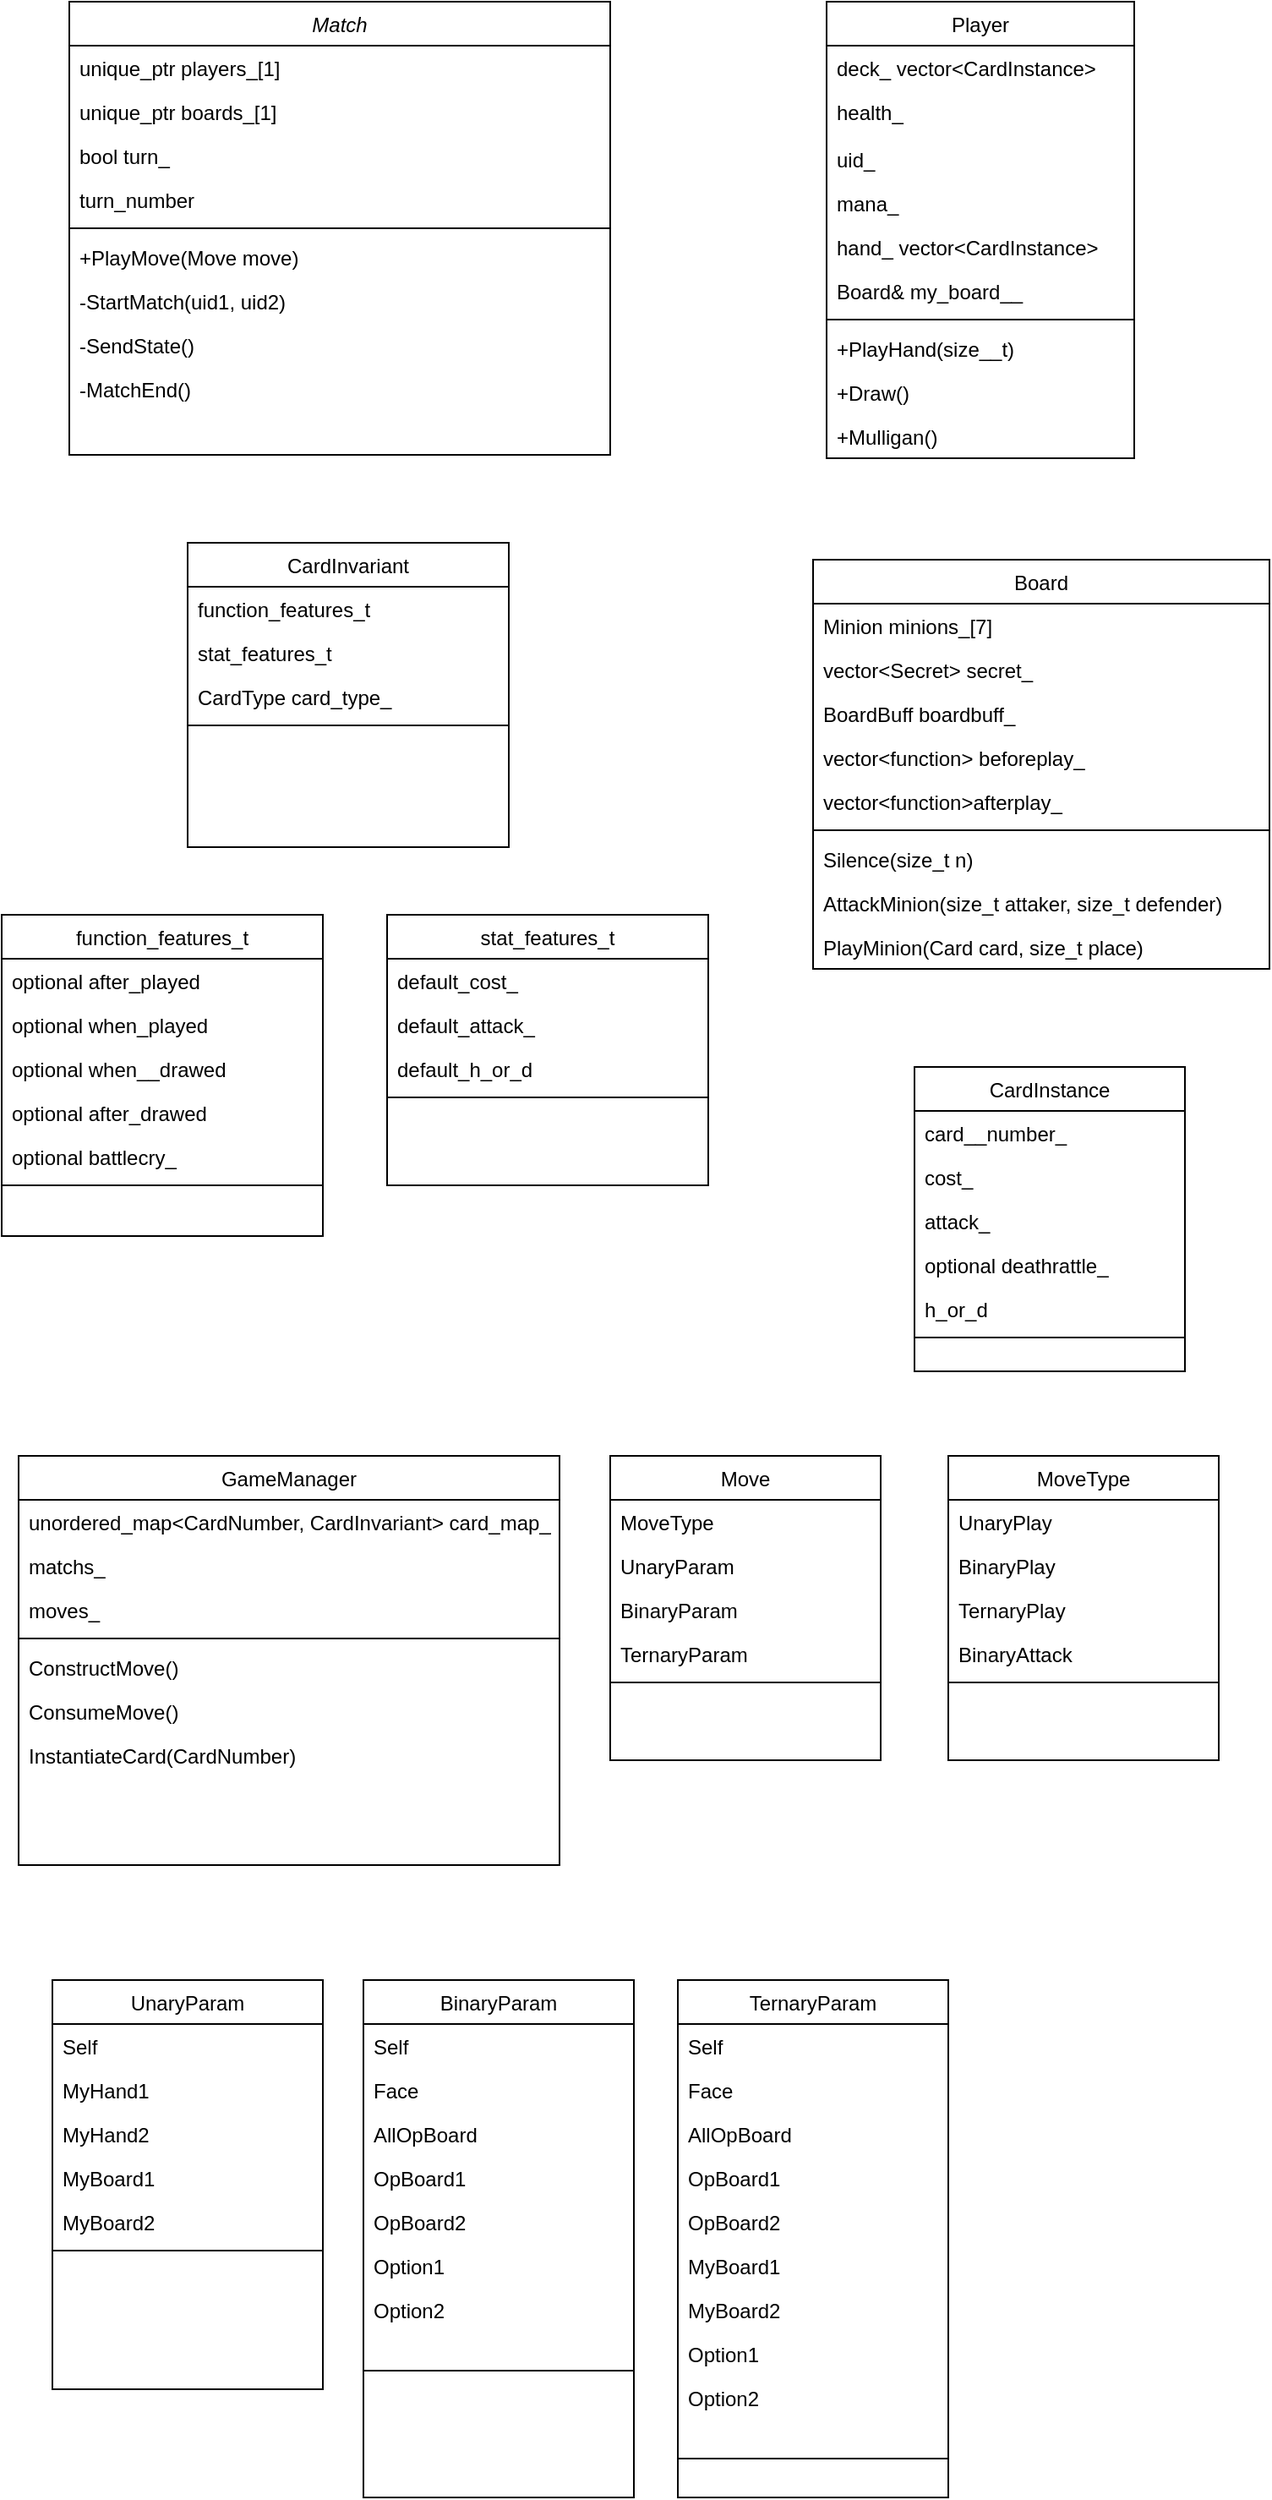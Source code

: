<mxfile version="22.0.4" type="device">
  <diagram id="C5RBs43oDa-KdzZeNtuy" name="Page-1">
    <mxGraphModel dx="1434" dy="790" grid="1" gridSize="10" guides="1" tooltips="1" connect="1" arrows="1" fold="1" page="1" pageScale="1" pageWidth="827" pageHeight="1169" math="0" shadow="0">
      <root>
        <mxCell id="WIyWlLk6GJQsqaUBKTNV-0" />
        <mxCell id="WIyWlLk6GJQsqaUBKTNV-1" parent="WIyWlLk6GJQsqaUBKTNV-0" />
        <mxCell id="zkfFHV4jXpPFQw0GAbJ--0" value="Match" style="swimlane;fontStyle=2;align=center;verticalAlign=top;childLayout=stackLayout;horizontal=1;startSize=26;horizontalStack=0;resizeParent=1;resizeLast=0;collapsible=1;marginBottom=0;rounded=0;shadow=0;strokeWidth=1;" parent="WIyWlLk6GJQsqaUBKTNV-1" vertex="1">
          <mxGeometry x="60" y="120" width="320" height="268" as="geometry">
            <mxRectangle x="230" y="140" width="160" height="26" as="alternateBounds" />
          </mxGeometry>
        </mxCell>
        <mxCell id="zkfFHV4jXpPFQw0GAbJ--1" value="unique_ptr players_[1]" style="text;align=left;verticalAlign=top;spacingLeft=4;spacingRight=4;overflow=hidden;rotatable=0;points=[[0,0.5],[1,0.5]];portConstraint=eastwest;" parent="zkfFHV4jXpPFQw0GAbJ--0" vertex="1">
          <mxGeometry y="26" width="320" height="26" as="geometry" />
        </mxCell>
        <mxCell id="zkfFHV4jXpPFQw0GAbJ--2" value="unique_ptr boards_[1]" style="text;align=left;verticalAlign=top;spacingLeft=4;spacingRight=4;overflow=hidden;rotatable=0;points=[[0,0.5],[1,0.5]];portConstraint=eastwest;rounded=0;shadow=0;html=0;" parent="zkfFHV4jXpPFQw0GAbJ--0" vertex="1">
          <mxGeometry y="52" width="320" height="26" as="geometry" />
        </mxCell>
        <mxCell id="4onNzcgdvRod2sI0kS9G-65" value="bool turn_" style="text;align=left;verticalAlign=top;spacingLeft=4;spacingRight=4;overflow=hidden;rotatable=0;points=[[0,0.5],[1,0.5]];portConstraint=eastwest;rounded=0;shadow=0;html=0;" parent="zkfFHV4jXpPFQw0GAbJ--0" vertex="1">
          <mxGeometry y="78" width="320" height="26" as="geometry" />
        </mxCell>
        <mxCell id="o0gOWJ1UmXhAV0lM2CIq-2" value="turn_number" style="text;align=left;verticalAlign=top;spacingLeft=4;spacingRight=4;overflow=hidden;rotatable=0;points=[[0,0.5],[1,0.5]];portConstraint=eastwest;rounded=0;shadow=0;html=0;" vertex="1" parent="zkfFHV4jXpPFQw0GAbJ--0">
          <mxGeometry y="104" width="320" height="26" as="geometry" />
        </mxCell>
        <mxCell id="zkfFHV4jXpPFQw0GAbJ--4" value="" style="line;html=1;strokeWidth=1;align=left;verticalAlign=middle;spacingTop=-1;spacingLeft=3;spacingRight=3;rotatable=0;labelPosition=right;points=[];portConstraint=eastwest;" parent="zkfFHV4jXpPFQw0GAbJ--0" vertex="1">
          <mxGeometry y="130" width="320" height="8" as="geometry" />
        </mxCell>
        <mxCell id="4onNzcgdvRod2sI0kS9G-56" value="+PlayMove(Move move)" style="text;align=left;verticalAlign=top;spacingLeft=4;spacingRight=4;overflow=hidden;rotatable=0;points=[[0,0.5],[1,0.5]];portConstraint=eastwest;rounded=0;shadow=0;html=0;" parent="zkfFHV4jXpPFQw0GAbJ--0" vertex="1">
          <mxGeometry y="138" width="320" height="26" as="geometry" />
        </mxCell>
        <mxCell id="4onNzcgdvRod2sI0kS9G-73" value="-StartMatch(uid1, uid2)" style="text;align=left;verticalAlign=top;spacingLeft=4;spacingRight=4;overflow=hidden;rotatable=0;points=[[0,0.5],[1,0.5]];portConstraint=eastwest;rounded=0;shadow=0;html=0;" parent="zkfFHV4jXpPFQw0GAbJ--0" vertex="1">
          <mxGeometry y="164" width="320" height="26" as="geometry" />
        </mxCell>
        <mxCell id="CZYYxDNHanhDtpnh2OUE-49" value="-SendState()" style="text;align=left;verticalAlign=top;spacingLeft=4;spacingRight=4;overflow=hidden;rotatable=0;points=[[0,0.5],[1,0.5]];portConstraint=eastwest;rounded=0;shadow=0;html=0;" parent="zkfFHV4jXpPFQw0GAbJ--0" vertex="1">
          <mxGeometry y="190" width="320" height="26" as="geometry" />
        </mxCell>
        <mxCell id="4onNzcgdvRod2sI0kS9G-74" value="-MatchEnd()" style="text;align=left;verticalAlign=top;spacingLeft=4;spacingRight=4;overflow=hidden;rotatable=0;points=[[0,0.5],[1,0.5]];portConstraint=eastwest;rounded=0;shadow=0;html=0;" parent="zkfFHV4jXpPFQw0GAbJ--0" vertex="1">
          <mxGeometry y="216" width="320" height="26" as="geometry" />
        </mxCell>
        <mxCell id="zkfFHV4jXpPFQw0GAbJ--17" value="Player" style="swimlane;fontStyle=0;align=center;verticalAlign=top;childLayout=stackLayout;horizontal=1;startSize=26;horizontalStack=0;resizeParent=1;resizeLast=0;collapsible=1;marginBottom=0;rounded=0;shadow=0;strokeWidth=1;" parent="WIyWlLk6GJQsqaUBKTNV-1" vertex="1">
          <mxGeometry x="508" y="120" width="182" height="270" as="geometry">
            <mxRectangle x="550" y="140" width="160" height="26" as="alternateBounds" />
          </mxGeometry>
        </mxCell>
        <mxCell id="zkfFHV4jXpPFQw0GAbJ--18" value="deck_ vector&lt;CardInstance&gt;" style="text;align=left;verticalAlign=top;spacingLeft=4;spacingRight=4;overflow=hidden;rotatable=0;points=[[0,0.5],[1,0.5]];portConstraint=eastwest;" parent="zkfFHV4jXpPFQw0GAbJ--17" vertex="1">
          <mxGeometry y="26" width="182" height="26" as="geometry" />
        </mxCell>
        <mxCell id="zkfFHV4jXpPFQw0GAbJ--19" value="health_" style="text;align=left;verticalAlign=top;spacingLeft=4;spacingRight=4;overflow=hidden;rotatable=0;points=[[0,0.5],[1,0.5]];portConstraint=eastwest;rounded=0;shadow=0;html=0;" parent="zkfFHV4jXpPFQw0GAbJ--17" vertex="1">
          <mxGeometry y="52" width="182" height="28" as="geometry" />
        </mxCell>
        <mxCell id="zkfFHV4jXpPFQw0GAbJ--20" value="uid_" style="text;align=left;verticalAlign=top;spacingLeft=4;spacingRight=4;overflow=hidden;rotatable=0;points=[[0,0.5],[1,0.5]];portConstraint=eastwest;rounded=0;shadow=0;html=0;" parent="zkfFHV4jXpPFQw0GAbJ--17" vertex="1">
          <mxGeometry y="80" width="182" height="26" as="geometry" />
        </mxCell>
        <mxCell id="o0gOWJ1UmXhAV0lM2CIq-1" value="mana_" style="text;align=left;verticalAlign=top;spacingLeft=4;spacingRight=4;overflow=hidden;rotatable=0;points=[[0,0.5],[1,0.5]];portConstraint=eastwest;rounded=0;shadow=0;html=0;" vertex="1" parent="zkfFHV4jXpPFQw0GAbJ--17">
          <mxGeometry y="106" width="182" height="26" as="geometry" />
        </mxCell>
        <mxCell id="zkfFHV4jXpPFQw0GAbJ--21" value="hand_ vector&lt;CardInstance&gt;" style="text;align=left;verticalAlign=top;spacingLeft=4;spacingRight=4;overflow=hidden;rotatable=0;points=[[0,0.5],[1,0.5]];portConstraint=eastwest;rounded=0;shadow=0;html=0;" parent="zkfFHV4jXpPFQw0GAbJ--17" vertex="1">
          <mxGeometry y="132" width="182" height="26" as="geometry" />
        </mxCell>
        <mxCell id="G5vkVmhWbXcAV82-g3rU-1" value="Board&amp; my_board__" style="text;align=left;verticalAlign=top;spacingLeft=4;spacingRight=4;overflow=hidden;rotatable=0;points=[[0,0.5],[1,0.5]];portConstraint=eastwest;rounded=0;shadow=0;html=0;" parent="zkfFHV4jXpPFQw0GAbJ--17" vertex="1">
          <mxGeometry y="158" width="182" height="26" as="geometry" />
        </mxCell>
        <mxCell id="zkfFHV4jXpPFQw0GAbJ--23" value="" style="line;html=1;strokeWidth=1;align=left;verticalAlign=middle;spacingTop=-1;spacingLeft=3;spacingRight=3;rotatable=0;labelPosition=right;points=[];portConstraint=eastwest;" parent="zkfFHV4jXpPFQw0GAbJ--17" vertex="1">
          <mxGeometry y="184" width="182" height="8" as="geometry" />
        </mxCell>
        <mxCell id="4onNzcgdvRod2sI0kS9G-58" value="+PlayHand(size__t)" style="text;align=left;verticalAlign=top;spacingLeft=4;spacingRight=4;overflow=hidden;rotatable=0;points=[[0,0.5],[1,0.5]];portConstraint=eastwest;rounded=0;shadow=0;html=0;" parent="zkfFHV4jXpPFQw0GAbJ--17" vertex="1">
          <mxGeometry y="192" width="182" height="26" as="geometry" />
        </mxCell>
        <mxCell id="G5vkVmhWbXcAV82-g3rU-0" value="+Draw()" style="text;align=left;verticalAlign=top;spacingLeft=4;spacingRight=4;overflow=hidden;rotatable=0;points=[[0,0.5],[1,0.5]];portConstraint=eastwest;rounded=0;shadow=0;html=0;" parent="zkfFHV4jXpPFQw0GAbJ--17" vertex="1">
          <mxGeometry y="218" width="182" height="26" as="geometry" />
        </mxCell>
        <mxCell id="o0gOWJ1UmXhAV0lM2CIq-0" value="+Mulligan()" style="text;align=left;verticalAlign=top;spacingLeft=4;spacingRight=4;overflow=hidden;rotatable=0;points=[[0,0.5],[1,0.5]];portConstraint=eastwest;rounded=0;shadow=0;html=0;" vertex="1" parent="zkfFHV4jXpPFQw0GAbJ--17">
          <mxGeometry y="244" width="182" height="26" as="geometry" />
        </mxCell>
        <mxCell id="4onNzcgdvRod2sI0kS9G-0" value="CardInvariant" style="swimlane;fontStyle=0;align=center;verticalAlign=top;childLayout=stackLayout;horizontal=1;startSize=26;horizontalStack=0;resizeParent=1;resizeLast=0;collapsible=1;marginBottom=0;rounded=0;shadow=0;strokeWidth=1;" parent="WIyWlLk6GJQsqaUBKTNV-1" vertex="1">
          <mxGeometry x="130" y="440" width="190" height="180" as="geometry">
            <mxRectangle x="230" y="140" width="160" height="26" as="alternateBounds" />
          </mxGeometry>
        </mxCell>
        <mxCell id="G5vkVmhWbXcAV82-g3rU-6" value="function_features_t" style="text;align=left;verticalAlign=top;spacingLeft=4;spacingRight=4;overflow=hidden;rotatable=0;points=[[0,0.5],[1,0.5]];portConstraint=eastwest;" parent="4onNzcgdvRod2sI0kS9G-0" vertex="1">
          <mxGeometry y="26" width="190" height="26" as="geometry" />
        </mxCell>
        <mxCell id="G5vkVmhWbXcAV82-g3rU-12" value="stat_features_t" style="text;align=left;verticalAlign=top;spacingLeft=4;spacingRight=4;overflow=hidden;rotatable=0;points=[[0,0.5],[1,0.5]];portConstraint=eastwest;" parent="4onNzcgdvRod2sI0kS9G-0" vertex="1">
          <mxGeometry y="52" width="190" height="26" as="geometry" />
        </mxCell>
        <mxCell id="G5vkVmhWbXcAV82-g3rU-18" value="CardType card_type_" style="text;align=left;verticalAlign=top;spacingLeft=4;spacingRight=4;overflow=hidden;rotatable=0;points=[[0,0.5],[1,0.5]];portConstraint=eastwest;" parent="4onNzcgdvRod2sI0kS9G-0" vertex="1">
          <mxGeometry y="78" width="190" height="26" as="geometry" />
        </mxCell>
        <mxCell id="4onNzcgdvRod2sI0kS9G-4" value="" style="line;html=1;strokeWidth=1;align=left;verticalAlign=middle;spacingTop=-1;spacingLeft=3;spacingRight=3;rotatable=0;labelPosition=right;points=[];portConstraint=eastwest;" parent="4onNzcgdvRod2sI0kS9G-0" vertex="1">
          <mxGeometry y="104" width="190" height="8" as="geometry" />
        </mxCell>
        <mxCell id="4onNzcgdvRod2sI0kS9G-6" value="CardInstance" style="swimlane;fontStyle=0;align=center;verticalAlign=top;childLayout=stackLayout;horizontal=1;startSize=26;horizontalStack=0;resizeParent=1;resizeLast=0;collapsible=1;marginBottom=0;rounded=0;shadow=0;strokeWidth=1;" parent="WIyWlLk6GJQsqaUBKTNV-1" vertex="1">
          <mxGeometry x="560" y="750" width="160" height="180" as="geometry">
            <mxRectangle x="130" y="380" width="160" height="26" as="alternateBounds" />
          </mxGeometry>
        </mxCell>
        <mxCell id="4onNzcgdvRod2sI0kS9G-7" value="card__number_" style="text;align=left;verticalAlign=top;spacingLeft=4;spacingRight=4;overflow=hidden;rotatable=0;points=[[0,0.5],[1,0.5]];portConstraint=eastwest;" parent="4onNzcgdvRod2sI0kS9G-6" vertex="1">
          <mxGeometry y="26" width="160" height="26" as="geometry" />
        </mxCell>
        <mxCell id="o0gOWJ1UmXhAV0lM2CIq-27" value="cost_" style="text;align=left;verticalAlign=top;spacingLeft=4;spacingRight=4;overflow=hidden;rotatable=0;points=[[0,0.5],[1,0.5]];portConstraint=eastwest;" vertex="1" parent="4onNzcgdvRod2sI0kS9G-6">
          <mxGeometry y="52" width="160" height="26" as="geometry" />
        </mxCell>
        <mxCell id="G5vkVmhWbXcAV82-g3rU-22" value="attack_" style="text;align=left;verticalAlign=top;spacingLeft=4;spacingRight=4;overflow=hidden;rotatable=0;points=[[0,0.5],[1,0.5]];portConstraint=eastwest;" parent="4onNzcgdvRod2sI0kS9G-6" vertex="1">
          <mxGeometry y="78" width="160" height="26" as="geometry" />
        </mxCell>
        <mxCell id="G5vkVmhWbXcAV82-g3rU-21" value="optional deathrattle_" style="text;align=left;verticalAlign=top;spacingLeft=4;spacingRight=4;overflow=hidden;rotatable=0;points=[[0,0.5],[1,0.5]];portConstraint=eastwest;" parent="4onNzcgdvRod2sI0kS9G-6" vertex="1">
          <mxGeometry y="104" width="160" height="26" as="geometry" />
        </mxCell>
        <mxCell id="G5vkVmhWbXcAV82-g3rU-23" value="h_or_d" style="text;align=left;verticalAlign=top;spacingLeft=4;spacingRight=4;overflow=hidden;rotatable=0;points=[[0,0.5],[1,0.5]];portConstraint=eastwest;" parent="4onNzcgdvRod2sI0kS9G-6" vertex="1">
          <mxGeometry y="130" width="160" height="26" as="geometry" />
        </mxCell>
        <mxCell id="4onNzcgdvRod2sI0kS9G-9" value="" style="line;html=1;strokeWidth=1;align=left;verticalAlign=middle;spacingTop=-1;spacingLeft=3;spacingRight=3;rotatable=0;labelPosition=right;points=[];portConstraint=eastwest;" parent="4onNzcgdvRod2sI0kS9G-6" vertex="1">
          <mxGeometry y="156" width="160" height="8" as="geometry" />
        </mxCell>
        <mxCell id="4onNzcgdvRod2sI0kS9G-60" value="Board" style="swimlane;fontStyle=0;align=center;verticalAlign=top;childLayout=stackLayout;horizontal=1;startSize=26;horizontalStack=0;resizeParent=1;resizeLast=0;collapsible=1;marginBottom=0;rounded=0;shadow=0;strokeWidth=1;" parent="WIyWlLk6GJQsqaUBKTNV-1" vertex="1">
          <mxGeometry x="500" y="450" width="270" height="242" as="geometry">
            <mxRectangle x="340" y="380" width="170" height="26" as="alternateBounds" />
          </mxGeometry>
        </mxCell>
        <mxCell id="4onNzcgdvRod2sI0kS9G-62" value="Minion minions_[7]" style="text;align=left;verticalAlign=top;spacingLeft=4;spacingRight=4;overflow=hidden;rotatable=0;points=[[0,0.5],[1,0.5]];portConstraint=eastwest;" parent="4onNzcgdvRod2sI0kS9G-60" vertex="1">
          <mxGeometry y="26" width="270" height="26" as="geometry" />
        </mxCell>
        <mxCell id="4onNzcgdvRod2sI0kS9G-66" value="vector&lt;Secret&gt; secret_" style="text;align=left;verticalAlign=top;spacingLeft=4;spacingRight=4;overflow=hidden;rotatable=0;points=[[0,0.5],[1,0.5]];portConstraint=eastwest;" parent="4onNzcgdvRod2sI0kS9G-60" vertex="1">
          <mxGeometry y="52" width="270" height="26" as="geometry" />
        </mxCell>
        <mxCell id="4onNzcgdvRod2sI0kS9G-67" value="BoardBuff boardbuff_" style="text;align=left;verticalAlign=top;spacingLeft=4;spacingRight=4;overflow=hidden;rotatable=0;points=[[0,0.5],[1,0.5]];portConstraint=eastwest;" parent="4onNzcgdvRod2sI0kS9G-60" vertex="1">
          <mxGeometry y="78" width="270" height="26" as="geometry" />
        </mxCell>
        <mxCell id="4onNzcgdvRod2sI0kS9G-68" value="vector&lt;function&gt; beforeplay_" style="text;align=left;verticalAlign=top;spacingLeft=4;spacingRight=4;overflow=hidden;rotatable=0;points=[[0,0.5],[1,0.5]];portConstraint=eastwest;" parent="4onNzcgdvRod2sI0kS9G-60" vertex="1">
          <mxGeometry y="104" width="270" height="26" as="geometry" />
        </mxCell>
        <mxCell id="4onNzcgdvRod2sI0kS9G-69" value="vector&lt;function&gt;afterplay_" style="text;align=left;verticalAlign=top;spacingLeft=4;spacingRight=4;overflow=hidden;rotatable=0;points=[[0,0.5],[1,0.5]];portConstraint=eastwest;" parent="4onNzcgdvRod2sI0kS9G-60" vertex="1">
          <mxGeometry y="130" width="270" height="26" as="geometry" />
        </mxCell>
        <mxCell id="4onNzcgdvRod2sI0kS9G-61" value="" style="line;html=1;strokeWidth=1;align=left;verticalAlign=middle;spacingTop=-1;spacingLeft=3;spacingRight=3;rotatable=0;labelPosition=right;points=[];portConstraint=eastwest;" parent="4onNzcgdvRod2sI0kS9G-60" vertex="1">
          <mxGeometry y="156" width="270" height="8" as="geometry" />
        </mxCell>
        <mxCell id="4onNzcgdvRod2sI0kS9G-63" value="Silence(size_t n)" style="text;align=left;verticalAlign=top;spacingLeft=4;spacingRight=4;overflow=hidden;rotatable=0;points=[[0,0.5],[1,0.5]];portConstraint=eastwest;" parent="4onNzcgdvRod2sI0kS9G-60" vertex="1">
          <mxGeometry y="164" width="270" height="26" as="geometry" />
        </mxCell>
        <mxCell id="4onNzcgdvRod2sI0kS9G-64" value="AttackMinion(size_t attaker, size_t defender)" style="text;align=left;verticalAlign=top;spacingLeft=4;spacingRight=4;overflow=hidden;rotatable=0;points=[[0,0.5],[1,0.5]];portConstraint=eastwest;" parent="4onNzcgdvRod2sI0kS9G-60" vertex="1">
          <mxGeometry y="190" width="270" height="26" as="geometry" />
        </mxCell>
        <mxCell id="4onNzcgdvRod2sI0kS9G-76" value="PlayMinion(Card card, size_t place)" style="text;align=left;verticalAlign=top;spacingLeft=4;spacingRight=4;overflow=hidden;rotatable=0;points=[[0,0.5],[1,0.5]];portConstraint=eastwest;" parent="4onNzcgdvRod2sI0kS9G-60" vertex="1">
          <mxGeometry y="216" width="270" height="26" as="geometry" />
        </mxCell>
        <mxCell id="G5vkVmhWbXcAV82-g3rU-24" value="GameManager" style="swimlane;fontStyle=0;align=center;verticalAlign=top;childLayout=stackLayout;horizontal=1;startSize=26;horizontalStack=0;resizeParent=1;resizeLast=0;collapsible=1;marginBottom=0;rounded=0;shadow=0;strokeWidth=1;" parent="WIyWlLk6GJQsqaUBKTNV-1" vertex="1">
          <mxGeometry x="30" y="980" width="320" height="242" as="geometry">
            <mxRectangle x="340" y="380" width="170" height="26" as="alternateBounds" />
          </mxGeometry>
        </mxCell>
        <mxCell id="G5vkVmhWbXcAV82-g3rU-25" value="unordered_map&lt;CardNumber, CardInvariant&gt; card_map__" style="text;align=left;verticalAlign=top;spacingLeft=4;spacingRight=4;overflow=hidden;rotatable=0;points=[[0,0.5],[1,0.5]];portConstraint=eastwest;" parent="G5vkVmhWbXcAV82-g3rU-24" vertex="1">
          <mxGeometry y="26" width="320" height="26" as="geometry" />
        </mxCell>
        <mxCell id="G5vkVmhWbXcAV82-g3rU-26" value="matchs_" style="text;align=left;verticalAlign=top;spacingLeft=4;spacingRight=4;overflow=hidden;rotatable=0;points=[[0,0.5],[1,0.5]];portConstraint=eastwest;" parent="G5vkVmhWbXcAV82-g3rU-24" vertex="1">
          <mxGeometry y="52" width="320" height="26" as="geometry" />
        </mxCell>
        <mxCell id="G5vkVmhWbXcAV82-g3rU-34" value="moves_" style="text;align=left;verticalAlign=top;spacingLeft=4;spacingRight=4;overflow=hidden;rotatable=0;points=[[0,0.5],[1,0.5]];portConstraint=eastwest;" parent="G5vkVmhWbXcAV82-g3rU-24" vertex="1">
          <mxGeometry y="78" width="320" height="26" as="geometry" />
        </mxCell>
        <mxCell id="G5vkVmhWbXcAV82-g3rU-30" value="" style="line;html=1;strokeWidth=1;align=left;verticalAlign=middle;spacingTop=-1;spacingLeft=3;spacingRight=3;rotatable=0;labelPosition=right;points=[];portConstraint=eastwest;" parent="G5vkVmhWbXcAV82-g3rU-24" vertex="1">
          <mxGeometry y="104" width="320" height="8" as="geometry" />
        </mxCell>
        <mxCell id="G5vkVmhWbXcAV82-g3rU-31" value="ConstructMove()" style="text;align=left;verticalAlign=top;spacingLeft=4;spacingRight=4;overflow=hidden;rotatable=0;points=[[0,0.5],[1,0.5]];portConstraint=eastwest;" parent="G5vkVmhWbXcAV82-g3rU-24" vertex="1">
          <mxGeometry y="112" width="320" height="26" as="geometry" />
        </mxCell>
        <mxCell id="G5vkVmhWbXcAV82-g3rU-32" value="ConsumeMove()" style="text;align=left;verticalAlign=top;spacingLeft=4;spacingRight=4;overflow=hidden;rotatable=0;points=[[0,0.5],[1,0.5]];portConstraint=eastwest;" parent="G5vkVmhWbXcAV82-g3rU-24" vertex="1">
          <mxGeometry y="138" width="320" height="26" as="geometry" />
        </mxCell>
        <mxCell id="CZYYxDNHanhDtpnh2OUE-0" value="InstantiateCard(CardNumber)" style="text;align=left;verticalAlign=top;spacingLeft=4;spacingRight=4;overflow=hidden;rotatable=0;points=[[0,0.5],[1,0.5]];portConstraint=eastwest;" parent="G5vkVmhWbXcAV82-g3rU-24" vertex="1">
          <mxGeometry y="164" width="320" height="26" as="geometry" />
        </mxCell>
        <mxCell id="CZYYxDNHanhDtpnh2OUE-1" value="Move" style="swimlane;fontStyle=0;align=center;verticalAlign=top;childLayout=stackLayout;horizontal=1;startSize=26;horizontalStack=0;resizeParent=1;resizeLast=0;collapsible=1;marginBottom=0;rounded=0;shadow=0;strokeWidth=1;" parent="WIyWlLk6GJQsqaUBKTNV-1" vertex="1">
          <mxGeometry x="380" y="980" width="160" height="180" as="geometry">
            <mxRectangle x="130" y="380" width="160" height="26" as="alternateBounds" />
          </mxGeometry>
        </mxCell>
        <mxCell id="CZYYxDNHanhDtpnh2OUE-3" value="MoveType" style="text;align=left;verticalAlign=top;spacingLeft=4;spacingRight=4;overflow=hidden;rotatable=0;points=[[0,0.5],[1,0.5]];portConstraint=eastwest;" parent="CZYYxDNHanhDtpnh2OUE-1" vertex="1">
          <mxGeometry y="26" width="160" height="26" as="geometry" />
        </mxCell>
        <mxCell id="CZYYxDNHanhDtpnh2OUE-2" value="UnaryParam" style="text;align=left;verticalAlign=top;spacingLeft=4;spacingRight=4;overflow=hidden;rotatable=0;points=[[0,0.5],[1,0.5]];portConstraint=eastwest;" parent="CZYYxDNHanhDtpnh2OUE-1" vertex="1">
          <mxGeometry y="52" width="160" height="26" as="geometry" />
        </mxCell>
        <mxCell id="CZYYxDNHanhDtpnh2OUE-23" value="BinaryParam" style="text;align=left;verticalAlign=top;spacingLeft=4;spacingRight=4;overflow=hidden;rotatable=0;points=[[0,0.5],[1,0.5]];portConstraint=eastwest;" parent="CZYYxDNHanhDtpnh2OUE-1" vertex="1">
          <mxGeometry y="78" width="160" height="26" as="geometry" />
        </mxCell>
        <mxCell id="CZYYxDNHanhDtpnh2OUE-24" value="TernaryParam" style="text;align=left;verticalAlign=top;spacingLeft=4;spacingRight=4;overflow=hidden;rotatable=0;points=[[0,0.5],[1,0.5]];portConstraint=eastwest;" parent="CZYYxDNHanhDtpnh2OUE-1" vertex="1">
          <mxGeometry y="104" width="160" height="26" as="geometry" />
        </mxCell>
        <mxCell id="CZYYxDNHanhDtpnh2OUE-6" value="" style="line;html=1;strokeWidth=1;align=left;verticalAlign=middle;spacingTop=-1;spacingLeft=3;spacingRight=3;rotatable=0;labelPosition=right;points=[];portConstraint=eastwest;" parent="CZYYxDNHanhDtpnh2OUE-1" vertex="1">
          <mxGeometry y="130" width="160" height="8" as="geometry" />
        </mxCell>
        <mxCell id="CZYYxDNHanhDtpnh2OUE-7" value="UnaryParam" style="swimlane;fontStyle=0;align=center;verticalAlign=top;childLayout=stackLayout;horizontal=1;startSize=26;horizontalStack=0;resizeParent=1;resizeLast=0;collapsible=1;marginBottom=0;rounded=0;shadow=0;strokeWidth=1;" parent="WIyWlLk6GJQsqaUBKTNV-1" vertex="1">
          <mxGeometry x="50" y="1290" width="160" height="242" as="geometry">
            <mxRectangle x="130" y="380" width="160" height="26" as="alternateBounds" />
          </mxGeometry>
        </mxCell>
        <mxCell id="CZYYxDNHanhDtpnh2OUE-9" value="Self" style="text;align=left;verticalAlign=top;spacingLeft=4;spacingRight=4;overflow=hidden;rotatable=0;points=[[0,0.5],[1,0.5]];portConstraint=eastwest;" parent="CZYYxDNHanhDtpnh2OUE-7" vertex="1">
          <mxGeometry y="26" width="160" height="26" as="geometry" />
        </mxCell>
        <mxCell id="CZYYxDNHanhDtpnh2OUE-10" value="MyHand1" style="text;align=left;verticalAlign=top;spacingLeft=4;spacingRight=4;overflow=hidden;rotatable=0;points=[[0,0.5],[1,0.5]];portConstraint=eastwest;" parent="CZYYxDNHanhDtpnh2OUE-7" vertex="1">
          <mxGeometry y="52" width="160" height="26" as="geometry" />
        </mxCell>
        <mxCell id="CZYYxDNHanhDtpnh2OUE-26" value="MyHand2" style="text;align=left;verticalAlign=top;spacingLeft=4;spacingRight=4;overflow=hidden;rotatable=0;points=[[0,0.5],[1,0.5]];portConstraint=eastwest;" parent="CZYYxDNHanhDtpnh2OUE-7" vertex="1">
          <mxGeometry y="78" width="160" height="26" as="geometry" />
        </mxCell>
        <mxCell id="CZYYxDNHanhDtpnh2OUE-25" value="MyBoard1" style="text;align=left;verticalAlign=top;spacingLeft=4;spacingRight=4;overflow=hidden;rotatable=0;points=[[0,0.5],[1,0.5]];portConstraint=eastwest;" parent="CZYYxDNHanhDtpnh2OUE-7" vertex="1">
          <mxGeometry y="104" width="160" height="26" as="geometry" />
        </mxCell>
        <mxCell id="CZYYxDNHanhDtpnh2OUE-11" value="MyBoard2" style="text;align=left;verticalAlign=top;spacingLeft=4;spacingRight=4;overflow=hidden;rotatable=0;points=[[0,0.5],[1,0.5]];portConstraint=eastwest;" parent="CZYYxDNHanhDtpnh2OUE-7" vertex="1">
          <mxGeometry y="130" width="160" height="26" as="geometry" />
        </mxCell>
        <mxCell id="CZYYxDNHanhDtpnh2OUE-12" value="" style="line;html=1;strokeWidth=1;align=left;verticalAlign=middle;spacingTop=-1;spacingLeft=3;spacingRight=3;rotatable=0;labelPosition=right;points=[];portConstraint=eastwest;" parent="CZYYxDNHanhDtpnh2OUE-7" vertex="1">
          <mxGeometry y="156" width="160" height="8" as="geometry" />
        </mxCell>
        <mxCell id="CZYYxDNHanhDtpnh2OUE-13" value="MoveType" style="swimlane;fontStyle=0;align=center;verticalAlign=top;childLayout=stackLayout;horizontal=1;startSize=26;horizontalStack=0;resizeParent=1;resizeLast=0;collapsible=1;marginBottom=0;rounded=0;shadow=0;strokeWidth=1;" parent="WIyWlLk6GJQsqaUBKTNV-1" vertex="1">
          <mxGeometry x="580" y="980" width="160" height="180" as="geometry">
            <mxRectangle x="130" y="380" width="160" height="26" as="alternateBounds" />
          </mxGeometry>
        </mxCell>
        <mxCell id="CZYYxDNHanhDtpnh2OUE-14" value="UnaryPlay" style="text;align=left;verticalAlign=top;spacingLeft=4;spacingRight=4;overflow=hidden;rotatable=0;points=[[0,0.5],[1,0.5]];portConstraint=eastwest;" parent="CZYYxDNHanhDtpnh2OUE-13" vertex="1">
          <mxGeometry y="26" width="160" height="26" as="geometry" />
        </mxCell>
        <mxCell id="CZYYxDNHanhDtpnh2OUE-15" value="BinaryPlay" style="text;align=left;verticalAlign=top;spacingLeft=4;spacingRight=4;overflow=hidden;rotatable=0;points=[[0,0.5],[1,0.5]];portConstraint=eastwest;" parent="CZYYxDNHanhDtpnh2OUE-13" vertex="1">
          <mxGeometry y="52" width="160" height="26" as="geometry" />
        </mxCell>
        <mxCell id="CZYYxDNHanhDtpnh2OUE-18" value="TernaryPlay" style="text;align=left;verticalAlign=top;spacingLeft=4;spacingRight=4;overflow=hidden;rotatable=0;points=[[0,0.5],[1,0.5]];portConstraint=eastwest;" parent="CZYYxDNHanhDtpnh2OUE-13" vertex="1">
          <mxGeometry y="78" width="160" height="26" as="geometry" />
        </mxCell>
        <mxCell id="CZYYxDNHanhDtpnh2OUE-17" value="BinaryAttack" style="text;align=left;verticalAlign=top;spacingLeft=4;spacingRight=4;overflow=hidden;rotatable=0;points=[[0,0.5],[1,0.5]];portConstraint=eastwest;" parent="CZYYxDNHanhDtpnh2OUE-13" vertex="1">
          <mxGeometry y="104" width="160" height="26" as="geometry" />
        </mxCell>
        <mxCell id="CZYYxDNHanhDtpnh2OUE-16" value="" style="line;html=1;strokeWidth=1;align=left;verticalAlign=middle;spacingTop=-1;spacingLeft=3;spacingRight=3;rotatable=0;labelPosition=right;points=[];portConstraint=eastwest;" parent="CZYYxDNHanhDtpnh2OUE-13" vertex="1">
          <mxGeometry y="130" width="160" height="8" as="geometry" />
        </mxCell>
        <mxCell id="CZYYxDNHanhDtpnh2OUE-28" value="BinaryParam" style="swimlane;fontStyle=0;align=center;verticalAlign=top;childLayout=stackLayout;horizontal=1;startSize=26;horizontalStack=0;resizeParent=1;resizeLast=0;collapsible=1;marginBottom=0;rounded=0;shadow=0;strokeWidth=1;" parent="WIyWlLk6GJQsqaUBKTNV-1" vertex="1">
          <mxGeometry x="234" y="1290" width="160" height="306" as="geometry">
            <mxRectangle x="130" y="380" width="160" height="26" as="alternateBounds" />
          </mxGeometry>
        </mxCell>
        <mxCell id="CZYYxDNHanhDtpnh2OUE-29" value="Self" style="text;align=left;verticalAlign=top;spacingLeft=4;spacingRight=4;overflow=hidden;rotatable=0;points=[[0,0.5],[1,0.5]];portConstraint=eastwest;" parent="CZYYxDNHanhDtpnh2OUE-28" vertex="1">
          <mxGeometry y="26" width="160" height="26" as="geometry" />
        </mxCell>
        <mxCell id="CZYYxDNHanhDtpnh2OUE-30" value="Face" style="text;align=left;verticalAlign=top;spacingLeft=4;spacingRight=4;overflow=hidden;rotatable=0;points=[[0,0.5],[1,0.5]];portConstraint=eastwest;" parent="CZYYxDNHanhDtpnh2OUE-28" vertex="1">
          <mxGeometry y="52" width="160" height="26" as="geometry" />
        </mxCell>
        <mxCell id="CZYYxDNHanhDtpnh2OUE-32" value="AllOpBoard" style="text;align=left;verticalAlign=top;spacingLeft=4;spacingRight=4;overflow=hidden;rotatable=0;points=[[0,0.5],[1,0.5]];portConstraint=eastwest;" parent="CZYYxDNHanhDtpnh2OUE-28" vertex="1">
          <mxGeometry y="78" width="160" height="26" as="geometry" />
        </mxCell>
        <mxCell id="CZYYxDNHanhDtpnh2OUE-37" value="OpBoard1" style="text;align=left;verticalAlign=top;spacingLeft=4;spacingRight=4;overflow=hidden;rotatable=0;points=[[0,0.5],[1,0.5]];portConstraint=eastwest;" parent="CZYYxDNHanhDtpnh2OUE-28" vertex="1">
          <mxGeometry y="104" width="160" height="26" as="geometry" />
        </mxCell>
        <mxCell id="CZYYxDNHanhDtpnh2OUE-33" value="OpBoard2" style="text;align=left;verticalAlign=top;spacingLeft=4;spacingRight=4;overflow=hidden;rotatable=0;points=[[0,0.5],[1,0.5]];portConstraint=eastwest;" parent="CZYYxDNHanhDtpnh2OUE-28" vertex="1">
          <mxGeometry y="130" width="160" height="26" as="geometry" />
        </mxCell>
        <mxCell id="CZYYxDNHanhDtpnh2OUE-35" value="Option1" style="text;align=left;verticalAlign=top;spacingLeft=4;spacingRight=4;overflow=hidden;rotatable=0;points=[[0,0.5],[1,0.5]];portConstraint=eastwest;" parent="CZYYxDNHanhDtpnh2OUE-28" vertex="1">
          <mxGeometry y="156" width="160" height="26" as="geometry" />
        </mxCell>
        <mxCell id="CZYYxDNHanhDtpnh2OUE-36" value="Option2" style="text;align=left;verticalAlign=top;spacingLeft=4;spacingRight=4;overflow=hidden;rotatable=0;points=[[0,0.5],[1,0.5]];portConstraint=eastwest;" parent="CZYYxDNHanhDtpnh2OUE-28" vertex="1">
          <mxGeometry y="182" width="160" height="26" as="geometry" />
        </mxCell>
        <mxCell id="CZYYxDNHanhDtpnh2OUE-34" value="" style="line;html=1;strokeWidth=1;align=left;verticalAlign=middle;spacingTop=-1;spacingLeft=3;spacingRight=3;rotatable=0;labelPosition=right;points=[];portConstraint=eastwest;" parent="CZYYxDNHanhDtpnh2OUE-28" vertex="1">
          <mxGeometry y="208" width="160" height="46" as="geometry" />
        </mxCell>
        <mxCell id="CZYYxDNHanhDtpnh2OUE-38" value="TernaryParam" style="swimlane;fontStyle=0;align=center;verticalAlign=top;childLayout=stackLayout;horizontal=1;startSize=26;horizontalStack=0;resizeParent=1;resizeLast=0;collapsible=1;marginBottom=0;rounded=0;shadow=0;strokeWidth=1;" parent="WIyWlLk6GJQsqaUBKTNV-1" vertex="1">
          <mxGeometry x="420" y="1290" width="160" height="306" as="geometry">
            <mxRectangle x="130" y="380" width="160" height="26" as="alternateBounds" />
          </mxGeometry>
        </mxCell>
        <mxCell id="CZYYxDNHanhDtpnh2OUE-39" value="Self" style="text;align=left;verticalAlign=top;spacingLeft=4;spacingRight=4;overflow=hidden;rotatable=0;points=[[0,0.5],[1,0.5]];portConstraint=eastwest;" parent="CZYYxDNHanhDtpnh2OUE-38" vertex="1">
          <mxGeometry y="26" width="160" height="26" as="geometry" />
        </mxCell>
        <mxCell id="CZYYxDNHanhDtpnh2OUE-40" value="Face" style="text;align=left;verticalAlign=top;spacingLeft=4;spacingRight=4;overflow=hidden;rotatable=0;points=[[0,0.5],[1,0.5]];portConstraint=eastwest;" parent="CZYYxDNHanhDtpnh2OUE-38" vertex="1">
          <mxGeometry y="52" width="160" height="26" as="geometry" />
        </mxCell>
        <mxCell id="CZYYxDNHanhDtpnh2OUE-41" value="AllOpBoard" style="text;align=left;verticalAlign=top;spacingLeft=4;spacingRight=4;overflow=hidden;rotatable=0;points=[[0,0.5],[1,0.5]];portConstraint=eastwest;" parent="CZYYxDNHanhDtpnh2OUE-38" vertex="1">
          <mxGeometry y="78" width="160" height="26" as="geometry" />
        </mxCell>
        <mxCell id="CZYYxDNHanhDtpnh2OUE-42" value="OpBoard1" style="text;align=left;verticalAlign=top;spacingLeft=4;spacingRight=4;overflow=hidden;rotatable=0;points=[[0,0.5],[1,0.5]];portConstraint=eastwest;" parent="CZYYxDNHanhDtpnh2OUE-38" vertex="1">
          <mxGeometry y="104" width="160" height="26" as="geometry" />
        </mxCell>
        <mxCell id="CZYYxDNHanhDtpnh2OUE-43" value="OpBoard2" style="text;align=left;verticalAlign=top;spacingLeft=4;spacingRight=4;overflow=hidden;rotatable=0;points=[[0,0.5],[1,0.5]];portConstraint=eastwest;" parent="CZYYxDNHanhDtpnh2OUE-38" vertex="1">
          <mxGeometry y="130" width="160" height="26" as="geometry" />
        </mxCell>
        <mxCell id="CZYYxDNHanhDtpnh2OUE-44" value="MyBoard1" style="text;align=left;verticalAlign=top;spacingLeft=4;spacingRight=4;overflow=hidden;rotatable=0;points=[[0,0.5],[1,0.5]];portConstraint=eastwest;" parent="CZYYxDNHanhDtpnh2OUE-38" vertex="1">
          <mxGeometry y="156" width="160" height="26" as="geometry" />
        </mxCell>
        <mxCell id="CZYYxDNHanhDtpnh2OUE-45" value="MyBoard2" style="text;align=left;verticalAlign=top;spacingLeft=4;spacingRight=4;overflow=hidden;rotatable=0;points=[[0,0.5],[1,0.5]];portConstraint=eastwest;" parent="CZYYxDNHanhDtpnh2OUE-38" vertex="1">
          <mxGeometry y="182" width="160" height="26" as="geometry" />
        </mxCell>
        <mxCell id="CZYYxDNHanhDtpnh2OUE-46" value="Option1" style="text;align=left;verticalAlign=top;spacingLeft=4;spacingRight=4;overflow=hidden;rotatable=0;points=[[0,0.5],[1,0.5]];portConstraint=eastwest;" parent="CZYYxDNHanhDtpnh2OUE-38" vertex="1">
          <mxGeometry y="208" width="160" height="26" as="geometry" />
        </mxCell>
        <mxCell id="CZYYxDNHanhDtpnh2OUE-47" value="Option2" style="text;align=left;verticalAlign=top;spacingLeft=4;spacingRight=4;overflow=hidden;rotatable=0;points=[[0,0.5],[1,0.5]];portConstraint=eastwest;" parent="CZYYxDNHanhDtpnh2OUE-38" vertex="1">
          <mxGeometry y="234" width="160" height="26" as="geometry" />
        </mxCell>
        <mxCell id="CZYYxDNHanhDtpnh2OUE-48" value="" style="line;html=1;strokeWidth=1;align=left;verticalAlign=middle;spacingTop=-1;spacingLeft=3;spacingRight=3;rotatable=0;labelPosition=right;points=[];portConstraint=eastwest;" parent="CZYYxDNHanhDtpnh2OUE-38" vertex="1">
          <mxGeometry y="260" width="160" height="46" as="geometry" />
        </mxCell>
        <mxCell id="o0gOWJ1UmXhAV0lM2CIq-3" value="function_features_t" style="swimlane;fontStyle=0;align=center;verticalAlign=top;childLayout=stackLayout;horizontal=1;startSize=26;horizontalStack=0;resizeParent=1;resizeLast=0;collapsible=1;marginBottom=0;rounded=0;shadow=0;strokeWidth=1;" vertex="1" parent="WIyWlLk6GJQsqaUBKTNV-1">
          <mxGeometry x="20" y="660" width="190" height="190" as="geometry">
            <mxRectangle x="230" y="140" width="160" height="26" as="alternateBounds" />
          </mxGeometry>
        </mxCell>
        <mxCell id="o0gOWJ1UmXhAV0lM2CIq-4" value="optional after_played" style="text;align=left;verticalAlign=top;spacingLeft=4;spacingRight=4;overflow=hidden;rotatable=0;points=[[0,0.5],[1,0.5]];portConstraint=eastwest;" vertex="1" parent="o0gOWJ1UmXhAV0lM2CIq-3">
          <mxGeometry y="26" width="190" height="26" as="geometry" />
        </mxCell>
        <mxCell id="o0gOWJ1UmXhAV0lM2CIq-5" value="optional when_played" style="text;align=left;verticalAlign=top;spacingLeft=4;spacingRight=4;overflow=hidden;rotatable=0;points=[[0,0.5],[1,0.5]];portConstraint=eastwest;" vertex="1" parent="o0gOWJ1UmXhAV0lM2CIq-3">
          <mxGeometry y="52" width="190" height="26" as="geometry" />
        </mxCell>
        <mxCell id="o0gOWJ1UmXhAV0lM2CIq-9" value="optional when__drawed" style="text;align=left;verticalAlign=top;spacingLeft=4;spacingRight=4;overflow=hidden;rotatable=0;points=[[0,0.5],[1,0.5]];portConstraint=eastwest;" vertex="1" parent="o0gOWJ1UmXhAV0lM2CIq-3">
          <mxGeometry y="78" width="190" height="26" as="geometry" />
        </mxCell>
        <mxCell id="o0gOWJ1UmXhAV0lM2CIq-10" value="optional after_drawed" style="text;align=left;verticalAlign=top;spacingLeft=4;spacingRight=4;overflow=hidden;rotatable=0;points=[[0,0.5],[1,0.5]];portConstraint=eastwest;" vertex="1" parent="o0gOWJ1UmXhAV0lM2CIq-3">
          <mxGeometry y="104" width="190" height="26" as="geometry" />
        </mxCell>
        <mxCell id="o0gOWJ1UmXhAV0lM2CIq-11" value="optional battlecry_" style="text;align=left;verticalAlign=top;spacingLeft=4;spacingRight=4;overflow=hidden;rotatable=0;points=[[0,0.5],[1,0.5]];portConstraint=eastwest;" vertex="1" parent="o0gOWJ1UmXhAV0lM2CIq-3">
          <mxGeometry y="130" width="190" height="26" as="geometry" />
        </mxCell>
        <mxCell id="o0gOWJ1UmXhAV0lM2CIq-13" value="" style="line;html=1;strokeWidth=1;align=left;verticalAlign=middle;spacingTop=-1;spacingLeft=3;spacingRight=3;rotatable=0;labelPosition=right;points=[];portConstraint=eastwest;" vertex="1" parent="o0gOWJ1UmXhAV0lM2CIq-3">
          <mxGeometry y="156" width="190" height="8" as="geometry" />
        </mxCell>
        <mxCell id="o0gOWJ1UmXhAV0lM2CIq-15" value="stat_features_t" style="swimlane;fontStyle=0;align=center;verticalAlign=top;childLayout=stackLayout;horizontal=1;startSize=26;horizontalStack=0;resizeParent=1;resizeLast=0;collapsible=1;marginBottom=0;rounded=0;shadow=0;strokeWidth=1;" vertex="1" parent="WIyWlLk6GJQsqaUBKTNV-1">
          <mxGeometry x="248" y="660" width="190" height="160" as="geometry">
            <mxRectangle x="230" y="140" width="160" height="26" as="alternateBounds" />
          </mxGeometry>
        </mxCell>
        <mxCell id="o0gOWJ1UmXhAV0lM2CIq-18" value="default_cost_" style="text;align=left;verticalAlign=top;spacingLeft=4;spacingRight=4;overflow=hidden;rotatable=0;points=[[0,0.5],[1,0.5]];portConstraint=eastwest;rounded=0;shadow=0;html=0;" vertex="1" parent="o0gOWJ1UmXhAV0lM2CIq-15">
          <mxGeometry y="26" width="190" height="26" as="geometry" />
        </mxCell>
        <mxCell id="o0gOWJ1UmXhAV0lM2CIq-19" value="default_attack_" style="text;align=left;verticalAlign=top;spacingLeft=4;spacingRight=4;overflow=hidden;rotatable=0;points=[[0,0.5],[1,0.5]];portConstraint=eastwest;rounded=0;shadow=0;html=0;" vertex="1" parent="o0gOWJ1UmXhAV0lM2CIq-15">
          <mxGeometry y="52" width="190" height="26" as="geometry" />
        </mxCell>
        <mxCell id="o0gOWJ1UmXhAV0lM2CIq-20" value="default_h_or_d" style="text;align=left;verticalAlign=top;spacingLeft=4;spacingRight=4;overflow=hidden;rotatable=0;points=[[0,0.5],[1,0.5]];portConstraint=eastwest;rounded=0;shadow=0;html=0;" vertex="1" parent="o0gOWJ1UmXhAV0lM2CIq-15">
          <mxGeometry y="78" width="190" height="26" as="geometry" />
        </mxCell>
        <mxCell id="o0gOWJ1UmXhAV0lM2CIq-25" value="" style="line;html=1;strokeWidth=1;align=left;verticalAlign=middle;spacingTop=-1;spacingLeft=3;spacingRight=3;rotatable=0;labelPosition=right;points=[];portConstraint=eastwest;" vertex="1" parent="o0gOWJ1UmXhAV0lM2CIq-15">
          <mxGeometry y="104" width="190" height="8" as="geometry" />
        </mxCell>
      </root>
    </mxGraphModel>
  </diagram>
</mxfile>

